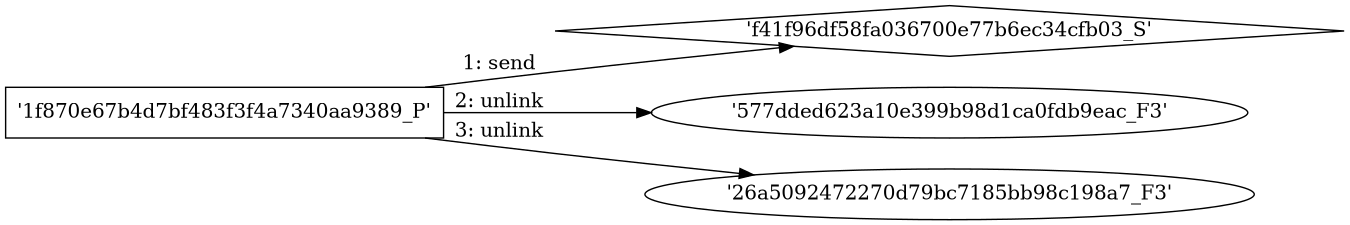 digraph "D:\Learning\Paper\apt\基于CTI的攻击预警\Dataset\攻击图\ASGfromALLCTI\Vulnerability Spotlight Exploiting Network Time Protocol Origin Timestamp Check Denial of Service Vulnerability.dot" {
rankdir="LR"
size="9"
fixedsize="false"
splines="true"
nodesep=0.3
ranksep=0
fontsize=10
overlap="scalexy"
engine= "neato"
	"'f41f96df58fa036700e77b6ec34cfb03_S'" [node_type=Socket shape=diamond]
	"'1f870e67b4d7bf483f3f4a7340aa9389_P'" [node_type=Process shape=box]
	"'1f870e67b4d7bf483f3f4a7340aa9389_P'" -> "'f41f96df58fa036700e77b6ec34cfb03_S'" [label="1: send"]
	"'577dded623a10e399b98d1ca0fdb9eac_F3'" [node_type=file shape=ellipse]
	"'1f870e67b4d7bf483f3f4a7340aa9389_P'" [node_type=Process shape=box]
	"'1f870e67b4d7bf483f3f4a7340aa9389_P'" -> "'577dded623a10e399b98d1ca0fdb9eac_F3'" [label="2: unlink"]
	"'26a5092472270d79bc7185bb98c198a7_F3'" [node_type=file shape=ellipse]
	"'1f870e67b4d7bf483f3f4a7340aa9389_P'" [node_type=Process shape=box]
	"'1f870e67b4d7bf483f3f4a7340aa9389_P'" -> "'26a5092472270d79bc7185bb98c198a7_F3'" [label="3: unlink"]
}
